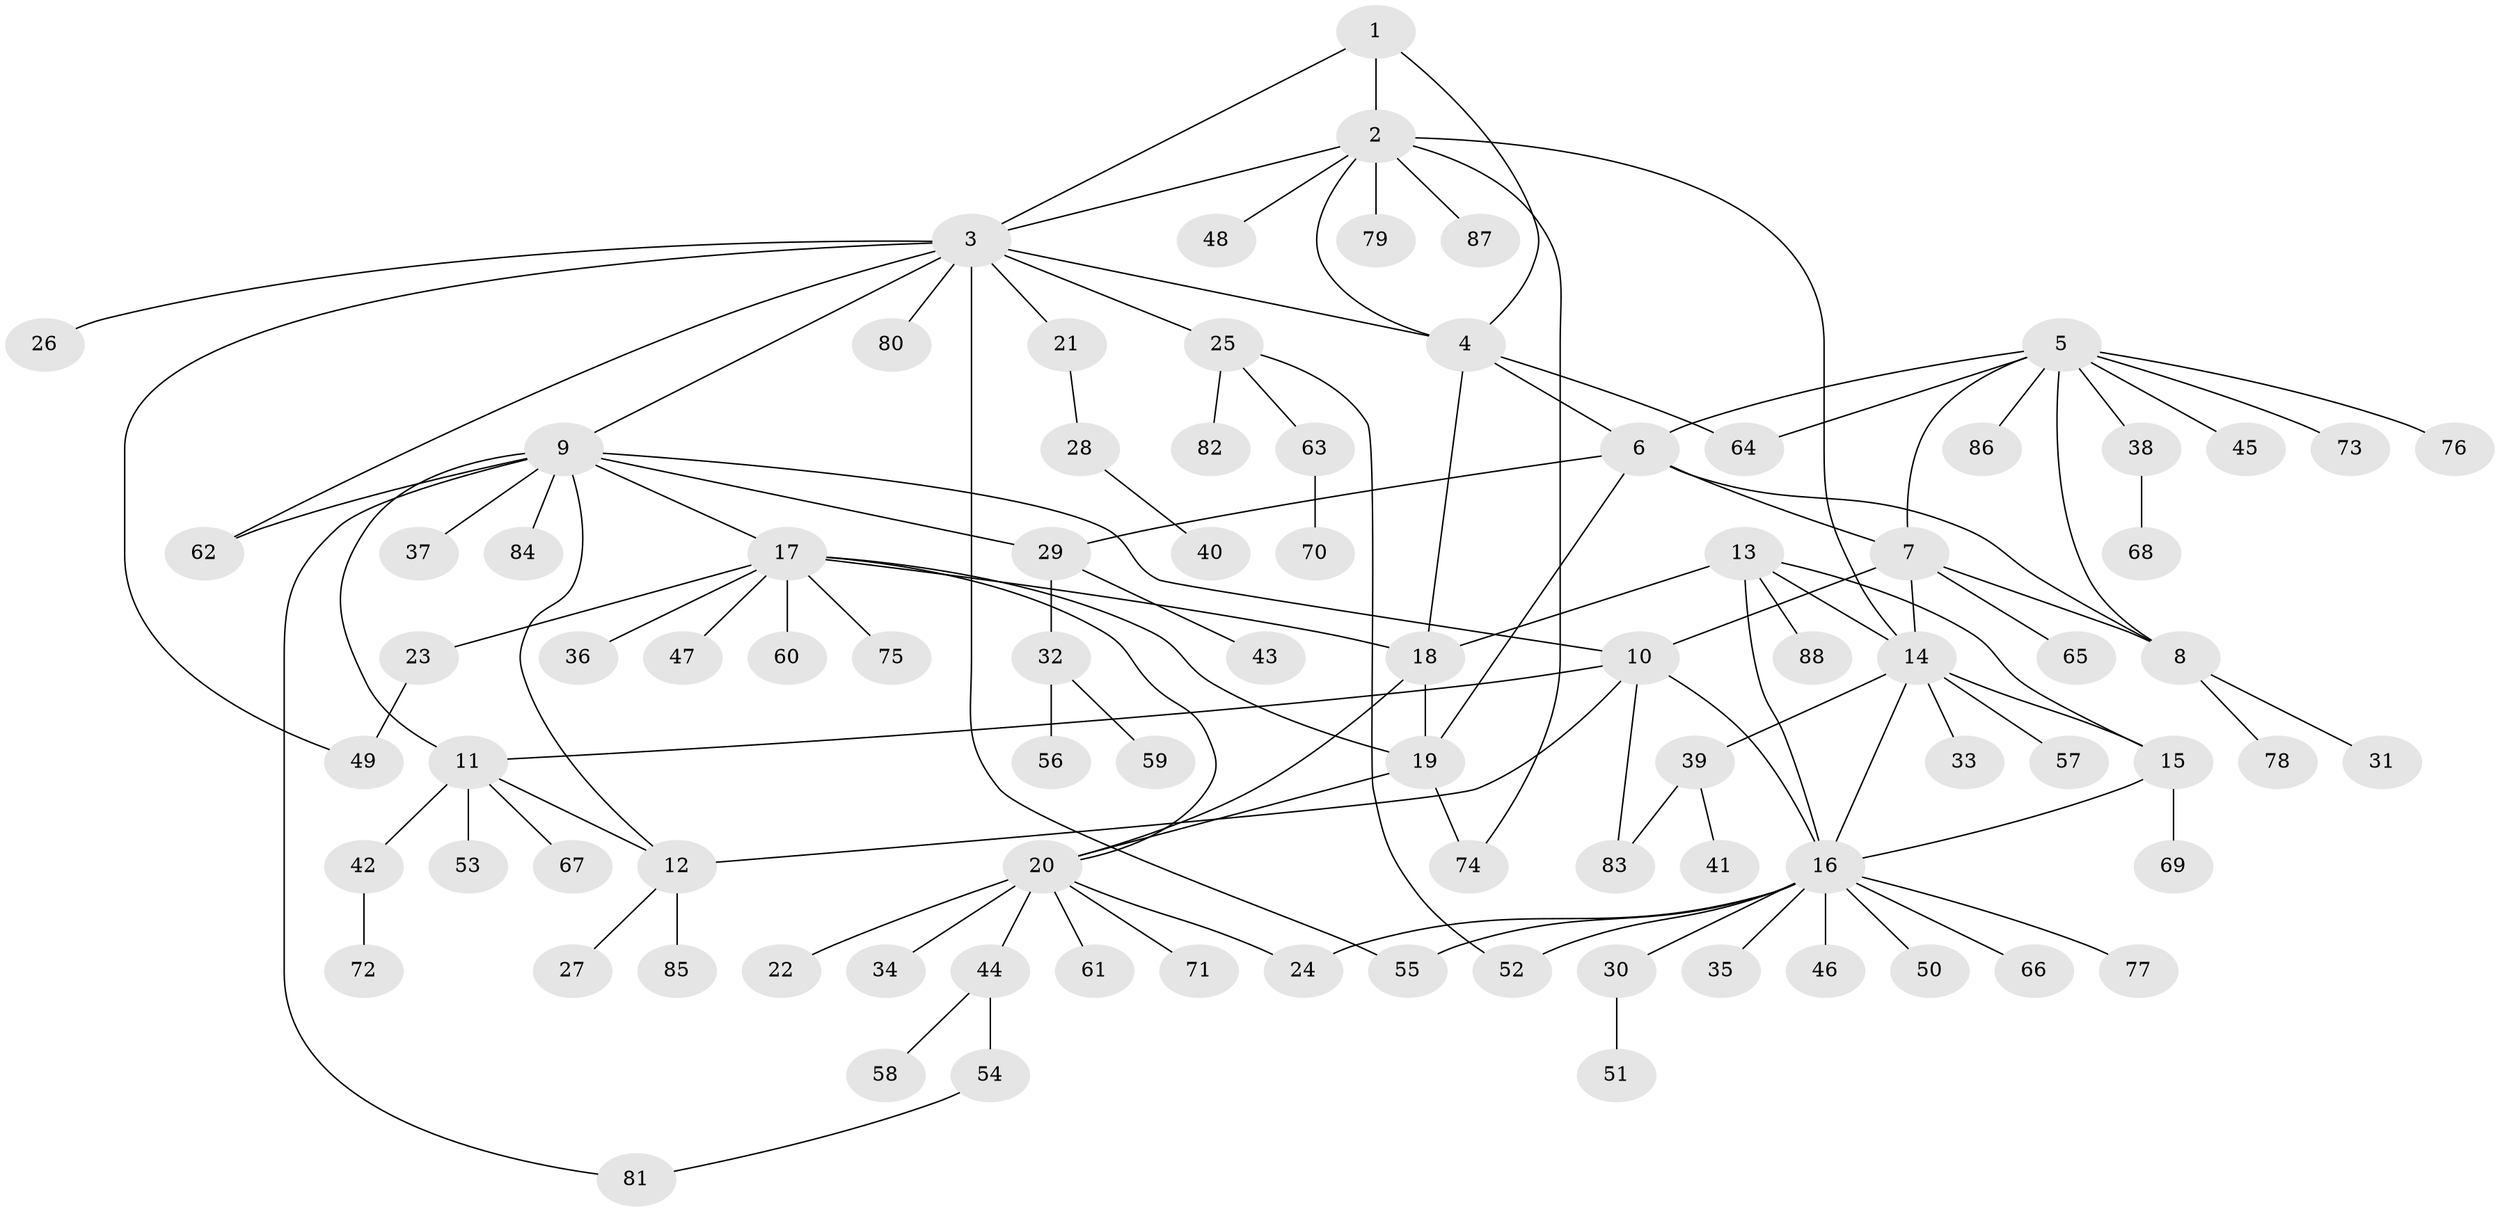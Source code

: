 // coarse degree distribution, {3: 0.046153846153846156, 14: 0.015384615384615385, 13: 0.015384615384615385, 6: 0.03076923076923077, 8: 0.015384615384615385, 5: 0.015384615384615385, 4: 0.07692307692307693, 12: 0.03076923076923077, 10: 0.015384615384615385, 7: 0.015384615384615385, 2: 0.2, 1: 0.5230769230769231}
// Generated by graph-tools (version 1.1) at 2025/42/03/06/25 10:42:08]
// undirected, 88 vertices, 118 edges
graph export_dot {
graph [start="1"]
  node [color=gray90,style=filled];
  1;
  2;
  3;
  4;
  5;
  6;
  7;
  8;
  9;
  10;
  11;
  12;
  13;
  14;
  15;
  16;
  17;
  18;
  19;
  20;
  21;
  22;
  23;
  24;
  25;
  26;
  27;
  28;
  29;
  30;
  31;
  32;
  33;
  34;
  35;
  36;
  37;
  38;
  39;
  40;
  41;
  42;
  43;
  44;
  45;
  46;
  47;
  48;
  49;
  50;
  51;
  52;
  53;
  54;
  55;
  56;
  57;
  58;
  59;
  60;
  61;
  62;
  63;
  64;
  65;
  66;
  67;
  68;
  69;
  70;
  71;
  72;
  73;
  74;
  75;
  76;
  77;
  78;
  79;
  80;
  81;
  82;
  83;
  84;
  85;
  86;
  87;
  88;
  1 -- 2;
  1 -- 3;
  1 -- 4;
  2 -- 3;
  2 -- 4;
  2 -- 14;
  2 -- 48;
  2 -- 74;
  2 -- 79;
  2 -- 87;
  3 -- 4;
  3 -- 9;
  3 -- 21;
  3 -- 25;
  3 -- 26;
  3 -- 49;
  3 -- 55;
  3 -- 62;
  3 -- 80;
  4 -- 6;
  4 -- 18;
  4 -- 64;
  5 -- 6;
  5 -- 7;
  5 -- 8;
  5 -- 38;
  5 -- 45;
  5 -- 64;
  5 -- 73;
  5 -- 76;
  5 -- 86;
  6 -- 7;
  6 -- 8;
  6 -- 19;
  6 -- 29;
  7 -- 8;
  7 -- 10;
  7 -- 14;
  7 -- 65;
  8 -- 31;
  8 -- 78;
  9 -- 10;
  9 -- 11;
  9 -- 12;
  9 -- 17;
  9 -- 29;
  9 -- 37;
  9 -- 62;
  9 -- 81;
  9 -- 84;
  10 -- 11;
  10 -- 12;
  10 -- 16;
  10 -- 83;
  11 -- 12;
  11 -- 42;
  11 -- 53;
  11 -- 67;
  12 -- 27;
  12 -- 85;
  13 -- 14;
  13 -- 15;
  13 -- 16;
  13 -- 18;
  13 -- 88;
  14 -- 15;
  14 -- 16;
  14 -- 33;
  14 -- 39;
  14 -- 57;
  15 -- 16;
  15 -- 69;
  16 -- 24;
  16 -- 30;
  16 -- 35;
  16 -- 46;
  16 -- 50;
  16 -- 52;
  16 -- 55;
  16 -- 66;
  16 -- 77;
  17 -- 18;
  17 -- 19;
  17 -- 20;
  17 -- 23;
  17 -- 36;
  17 -- 47;
  17 -- 60;
  17 -- 75;
  18 -- 19;
  18 -- 20;
  19 -- 20;
  19 -- 74;
  20 -- 22;
  20 -- 24;
  20 -- 34;
  20 -- 44;
  20 -- 61;
  20 -- 71;
  21 -- 28;
  23 -- 49;
  25 -- 52;
  25 -- 63;
  25 -- 82;
  28 -- 40;
  29 -- 32;
  29 -- 43;
  30 -- 51;
  32 -- 56;
  32 -- 59;
  38 -- 68;
  39 -- 41;
  39 -- 83;
  42 -- 72;
  44 -- 54;
  44 -- 58;
  54 -- 81;
  63 -- 70;
}
